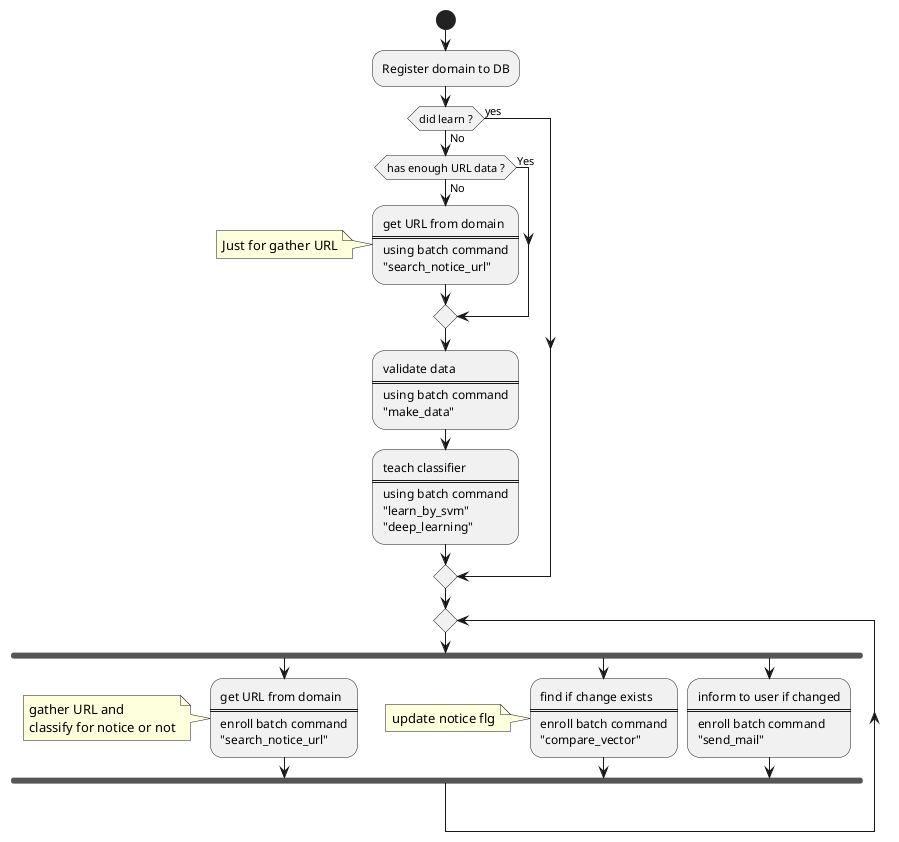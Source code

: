 @startuml
start
:Register domain to DB;
if (did learn ?) then (yes)
else (No)
	if (has enough URL data ?) then (Yes)
	else (No)
	    :get URL from domain
	    ====
	    using batch command
	    "search_notice_url";
	    note left
	        Just for gather URL
	    end note
	endif
	:validate data
	====
	using batch command
	"make_data";
	:teach classifier
	====
	using batch command
	"learn_by_svm"
	"deep_learning";
endif
repeat
fork
    :get URL from domain
    ====
    enroll batch command
    "search_notice_url";
    note left
        gather URL and 
        classify for notice or not
    end note
fork again
	:find if change exists
	====
	enroll batch command
	"compare_vector";
	note left
		update notice flg
	end note
fork again
	:inform to user if changed
	====
	enroll batch command
	"send_mail";
@enduml
